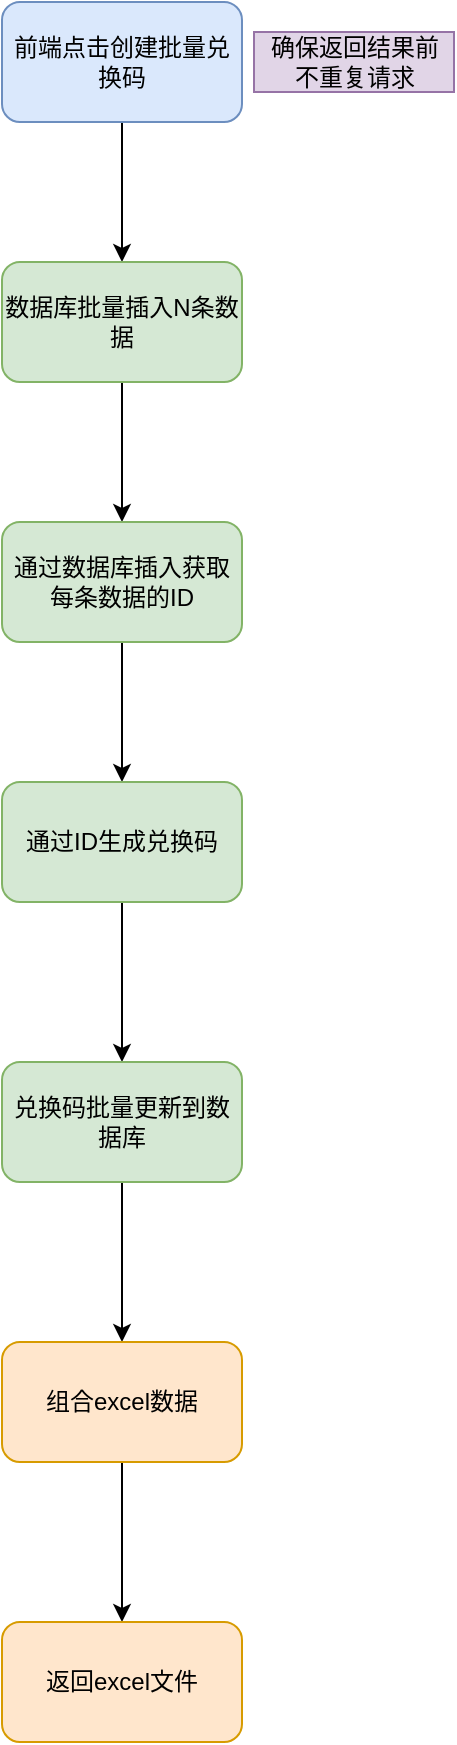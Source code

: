 <mxfile version="14.8.4" type="github">
  <diagram id="ACLCDHvk-ViJ98atcIc8" name="Page-1">
    <mxGraphModel dx="1298" dy="840" grid="1" gridSize="10" guides="1" tooltips="1" connect="1" arrows="1" fold="1" page="1" pageScale="1" pageWidth="827" pageHeight="1169" math="0" shadow="0">
      <root>
        <mxCell id="0" />
        <mxCell id="1" parent="0" />
        <mxCell id="6NfJMBZihlA7W5C_VAmP-8" style="edgeStyle=orthogonalEdgeStyle;rounded=0;orthogonalLoop=1;jettySize=auto;html=1;entryX=0.5;entryY=0;entryDx=0;entryDy=0;" edge="1" parent="1" source="6NfJMBZihlA7W5C_VAmP-1" target="6NfJMBZihlA7W5C_VAmP-2">
          <mxGeometry relative="1" as="geometry" />
        </mxCell>
        <mxCell id="6NfJMBZihlA7W5C_VAmP-1" value="前端点击创建批量兑换码" style="rounded=1;whiteSpace=wrap;html=1;fillColor=#dae8fc;strokeColor=#6c8ebf;" vertex="1" parent="1">
          <mxGeometry x="354" y="80" width="120" height="60" as="geometry" />
        </mxCell>
        <mxCell id="6NfJMBZihlA7W5C_VAmP-9" style="edgeStyle=orthogonalEdgeStyle;rounded=0;orthogonalLoop=1;jettySize=auto;html=1;entryX=0.5;entryY=0;entryDx=0;entryDy=0;" edge="1" parent="1" source="6NfJMBZihlA7W5C_VAmP-2" target="6NfJMBZihlA7W5C_VAmP-4">
          <mxGeometry relative="1" as="geometry" />
        </mxCell>
        <mxCell id="6NfJMBZihlA7W5C_VAmP-2" value="数据库批量插入N条数据" style="rounded=1;whiteSpace=wrap;html=1;fillColor=#d5e8d4;strokeColor=#82b366;" vertex="1" parent="1">
          <mxGeometry x="354" y="210" width="120" height="60" as="geometry" />
        </mxCell>
        <mxCell id="6NfJMBZihlA7W5C_VAmP-3" value="确保返回结果前&lt;br&gt;不重复请求" style="text;html=1;align=center;verticalAlign=middle;resizable=0;points=[];autosize=1;strokeColor=#9673a6;fillColor=#e1d5e7;" vertex="1" parent="1">
          <mxGeometry x="480" y="95" width="100" height="30" as="geometry" />
        </mxCell>
        <mxCell id="6NfJMBZihlA7W5C_VAmP-10" style="edgeStyle=orthogonalEdgeStyle;rounded=0;orthogonalLoop=1;jettySize=auto;html=1;entryX=0.5;entryY=0;entryDx=0;entryDy=0;" edge="1" parent="1" source="6NfJMBZihlA7W5C_VAmP-4" target="6NfJMBZihlA7W5C_VAmP-5">
          <mxGeometry relative="1" as="geometry" />
        </mxCell>
        <mxCell id="6NfJMBZihlA7W5C_VAmP-4" value="通过数据库插入获取每条数据的ID" style="rounded=1;whiteSpace=wrap;html=1;fillColor=#d5e8d4;strokeColor=#82b366;" vertex="1" parent="1">
          <mxGeometry x="354" y="340" width="120" height="60" as="geometry" />
        </mxCell>
        <mxCell id="6NfJMBZihlA7W5C_VAmP-11" style="edgeStyle=orthogonalEdgeStyle;rounded=0;orthogonalLoop=1;jettySize=auto;html=1;entryX=0.5;entryY=0;entryDx=0;entryDy=0;" edge="1" parent="1" source="6NfJMBZihlA7W5C_VAmP-5" target="6NfJMBZihlA7W5C_VAmP-6">
          <mxGeometry relative="1" as="geometry" />
        </mxCell>
        <mxCell id="6NfJMBZihlA7W5C_VAmP-5" value="通过ID生成兑换码" style="rounded=1;whiteSpace=wrap;html=1;fillColor=#d5e8d4;strokeColor=#82b366;" vertex="1" parent="1">
          <mxGeometry x="354" y="470" width="120" height="60" as="geometry" />
        </mxCell>
        <mxCell id="6NfJMBZihlA7W5C_VAmP-12" style="edgeStyle=orthogonalEdgeStyle;rounded=0;orthogonalLoop=1;jettySize=auto;html=1;entryX=0.5;entryY=0;entryDx=0;entryDy=0;" edge="1" parent="1" source="6NfJMBZihlA7W5C_VAmP-6" target="6NfJMBZihlA7W5C_VAmP-7">
          <mxGeometry relative="1" as="geometry" />
        </mxCell>
        <mxCell id="6NfJMBZihlA7W5C_VAmP-6" value="兑换码批量更新到数据库" style="rounded=1;whiteSpace=wrap;html=1;fillColor=#d5e8d4;strokeColor=#82b366;" vertex="1" parent="1">
          <mxGeometry x="354" y="610" width="120" height="60" as="geometry" />
        </mxCell>
        <mxCell id="6NfJMBZihlA7W5C_VAmP-14" style="edgeStyle=orthogonalEdgeStyle;rounded=0;orthogonalLoop=1;jettySize=auto;html=1;entryX=0.5;entryY=0;entryDx=0;entryDy=0;" edge="1" parent="1" source="6NfJMBZihlA7W5C_VAmP-7" target="6NfJMBZihlA7W5C_VAmP-13">
          <mxGeometry relative="1" as="geometry" />
        </mxCell>
        <mxCell id="6NfJMBZihlA7W5C_VAmP-7" value="组合excel数据" style="rounded=1;whiteSpace=wrap;html=1;fillColor=#ffe6cc;strokeColor=#d79b00;" vertex="1" parent="1">
          <mxGeometry x="354" y="750" width="120" height="60" as="geometry" />
        </mxCell>
        <mxCell id="6NfJMBZihlA7W5C_VAmP-13" value="返回excel文件" style="rounded=1;whiteSpace=wrap;html=1;fillColor=#ffe6cc;strokeColor=#d79b00;" vertex="1" parent="1">
          <mxGeometry x="354" y="890" width="120" height="60" as="geometry" />
        </mxCell>
      </root>
    </mxGraphModel>
  </diagram>
</mxfile>
